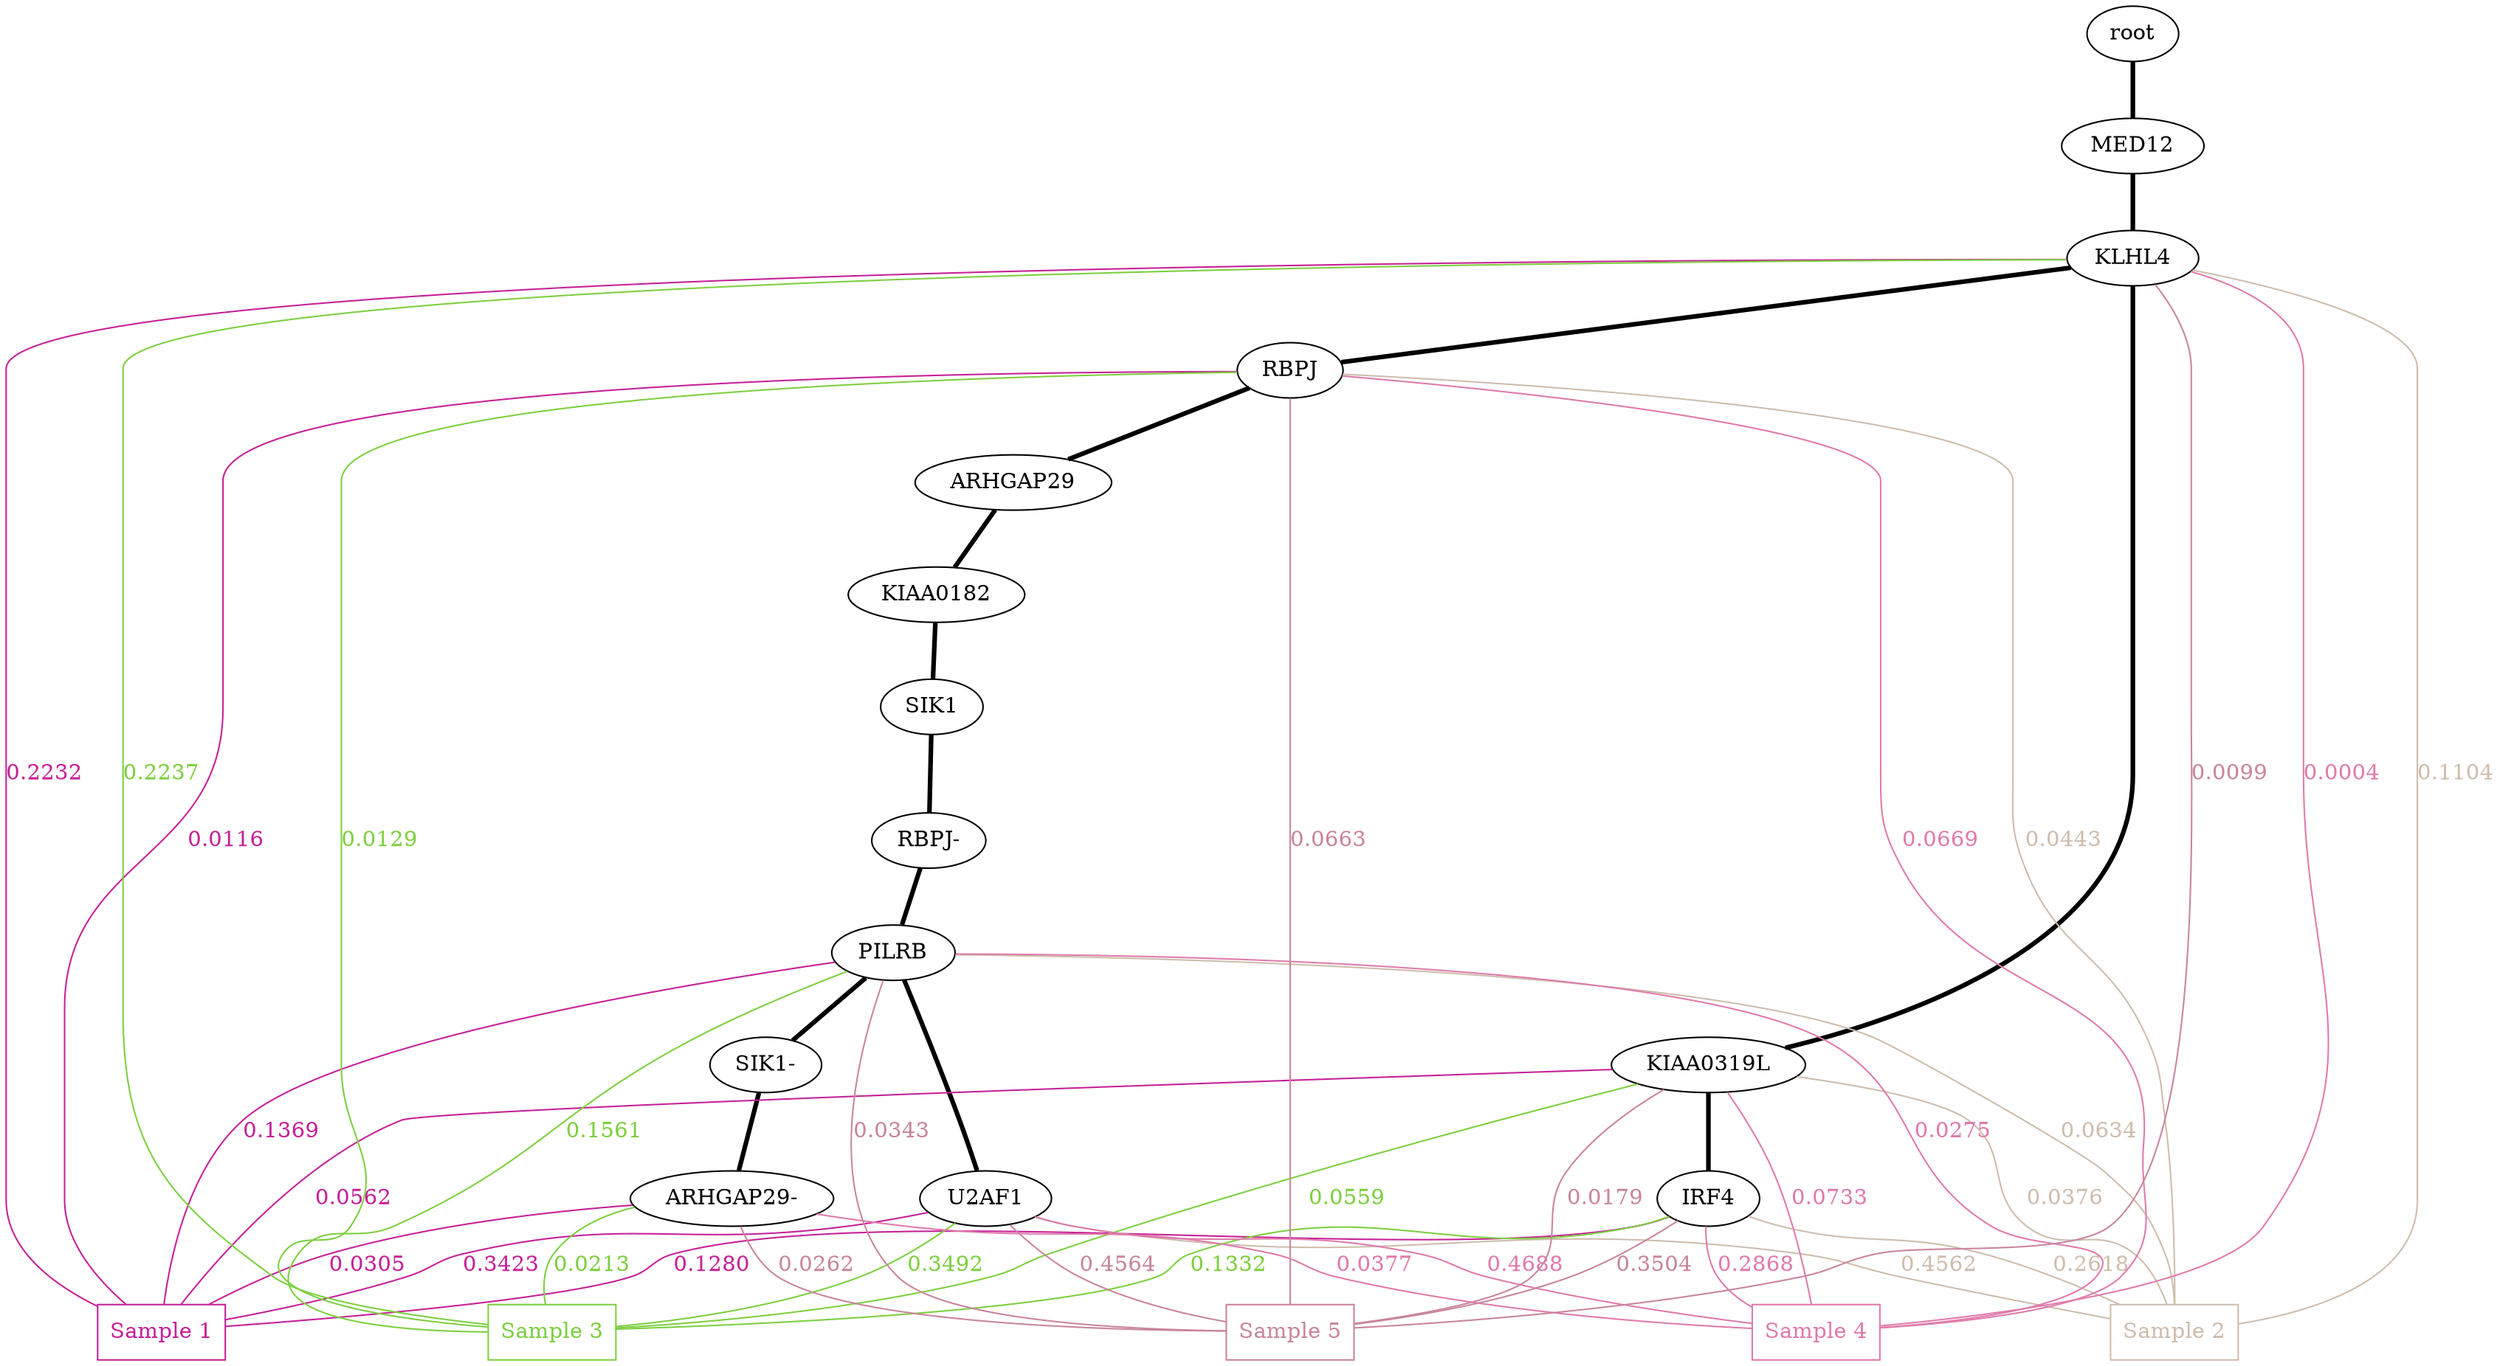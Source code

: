 graph phylogeny {
"root" -- "MED12" [penwidth=3];
"MED12" -- "KLHL4" [penwidth=3];
"KLHL4" -- "RBPJ" [penwidth=3];
"RBPJ" -- "ARHGAP29" [penwidth=3];
"ARHGAP29" -- "KIAA0182" [penwidth=3];
"KIAA0182" -- "SIK1" [penwidth=3];
"SIK1" -- "RBPJ-" [penwidth=3];
"RBPJ-" -- "PILRB" [penwidth=3];
"PILRB" -- "SIK1-" [penwidth=3];
"SIK1-" -- "ARHGAP29-" [penwidth=3];
"PILRB" -- "U2AF1" [penwidth=3];
"KLHL4" -- "KIAA0319L" [penwidth=3];
"KIAA0319L" -- "IRF4" [penwidth=3];
{ rank=sink; "Sample 1" [shape=box color="#C62197" fontcolor="#C62197"]; }
"Sample 1" -- "U2AF1" [label="0.3423" color="#C62197" fontcolor="#C62197"];
"Sample 1" -- "PILRB" [label="0.1369" color="#C62197" fontcolor="#C62197"];
"Sample 1" -- "KIAA0319L" [label="0.0562" color="#C62197" fontcolor="#C62197"];
"Sample 1" -- "KLHL4" [label="0.2232" color="#C62197" fontcolor="#C62197"];
"Sample 1" -- "IRF4" [label="0.1280" color="#C62197" fontcolor="#C62197"];
"Sample 1" -- "ARHGAP29-" [label="0.0305" color="#C62197" fontcolor="#C62197"];
"Sample 1" -- "RBPJ" [label="0.0116" color="#C62197" fontcolor="#C62197"];
{ rank=sink; "Sample 2" [shape=box color="#CEBDAC" fontcolor="#CEBDAC"]; }
"Sample 2" -- "U2AF1" [label="0.4562" color="#CEBDAC" fontcolor="#CEBDAC"];
"Sample 2" -- "PILRB" [label="0.0634" color="#CEBDAC" fontcolor="#CEBDAC"];
"Sample 2" -- "KIAA0319L" [label="0.0376" color="#CEBDAC" fontcolor="#CEBDAC"];
"Sample 2" -- "KLHL4" [label="0.1104" color="#CEBDAC" fontcolor="#CEBDAC"];
"Sample 2" -- "IRF4" [label="0.2618" color="#CEBDAC" fontcolor="#CEBDAC"];
"Sample 2" -- "RBPJ" [label="0.0443" color="#CEBDAC" fontcolor="#CEBDAC"];
{ rank=sink; "Sample 3" [shape=box color="#7DCF40" fontcolor="#7DCF40"]; }
"Sample 3" -- "U2AF1" [label="0.3492" color="#7DCF40" fontcolor="#7DCF40"];
"Sample 3" -- "KIAA0319L" [label="0.0559" color="#7DCF40" fontcolor="#7DCF40"];
"Sample 3" -- "PILRB" [label="0.1561" color="#7DCF40" fontcolor="#7DCF40"];
"Sample 3" -- "KLHL4" [label="0.2237" color="#7DCF40" fontcolor="#7DCF40"];
"Sample 3" -- "IRF4" [label="0.1332" color="#7DCF40" fontcolor="#7DCF40"];
"Sample 3" -- "ARHGAP29-" [label="0.0213" color="#7DCF40" fontcolor="#7DCF40"];
"Sample 3" -- "RBPJ" [label="0.0129" color="#7DCF40" fontcolor="#7DCF40"];
{ rank=sink; "Sample 4" [shape=box color="#DF7BAB" fontcolor="#DF7BAB"]; }
"Sample 4" -- "U2AF1" [label="0.4688" color="#DF7BAB" fontcolor="#DF7BAB"];
"Sample 4" -- "KIAA0319L" [label="0.0733" color="#DF7BAB" fontcolor="#DF7BAB"];
"Sample 4" -- "PILRB" [label="0.0275" color="#DF7BAB" fontcolor="#DF7BAB"];
"Sample 4" -- "KLHL4" [label="0.0004" color="#DF7BAB" fontcolor="#DF7BAB"];
"Sample 4" -- "IRF4" [label="0.2868" color="#DF7BAB" fontcolor="#DF7BAB"];
"Sample 4" -- "ARHGAP29-" [label="0.0377" color="#DF7BAB" fontcolor="#DF7BAB"];
"Sample 4" -- "RBPJ" [label="0.0669" color="#DF7BAB" fontcolor="#DF7BAB"];
{ rank=sink; "Sample 5" [shape=box color="#C9859D" fontcolor="#C9859D"]; }
"Sample 5" -- "U2AF1" [label="0.4564" color="#C9859D" fontcolor="#C9859D"];
"Sample 5" -- "KIAA0319L" [label="0.0179" color="#C9859D" fontcolor="#C9859D"];
"Sample 5" -- "PILRB" [label="0.0343" color="#C9859D" fontcolor="#C9859D"];
"Sample 5" -- "KLHL4" [label="0.0099" color="#C9859D" fontcolor="#C9859D"];
"Sample 5" -- "IRF4" [label="0.3504" color="#C9859D" fontcolor="#C9859D"];
"Sample 5" -- "ARHGAP29-" [label="0.0262" color="#C9859D" fontcolor="#C9859D"];
"Sample 5" -- "RBPJ" [label="0.0663" color="#C9859D" fontcolor="#C9859D"];
}
